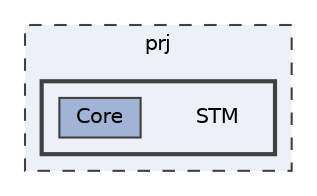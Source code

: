 digraph "C:/Users/bzdun/OneDrive/Dokumenter/Qt/pong/prj/STM"
{
 // LATEX_PDF_SIZE
  bgcolor="transparent";
  edge [fontname=Helvetica,fontsize=10,labelfontname=Helvetica,labelfontsize=10];
  node [fontname=Helvetica,fontsize=10,shape=box,height=0.2,width=0.4];
  compound=true
  subgraph clusterdir_4aa64b0872d36146e049722e293482e3 {
    graph [ bgcolor="#edf0f7", pencolor="grey25", label="prj", fontname=Helvetica,fontsize=10 style="filled,dashed", URL="dir_4aa64b0872d36146e049722e293482e3.html",tooltip=""]
  subgraph clusterdir_2a36e64ae545d50376f0230050f59339 {
    graph [ bgcolor="#edf0f7", pencolor="grey25", label="", fontname=Helvetica,fontsize=10 style="filled,bold", URL="dir_2a36e64ae545d50376f0230050f59339.html",tooltip=""]
    dir_2a36e64ae545d50376f0230050f59339 [shape=plaintext, label="STM"];
  dir_8d95ebc1d38d6ae1231170eff8b1dd82 [label="Core", fillcolor="#a2b4d6", color="grey25", style="filled", URL="dir_8d95ebc1d38d6ae1231170eff8b1dd82.html",tooltip=""];
  }
  }
}
